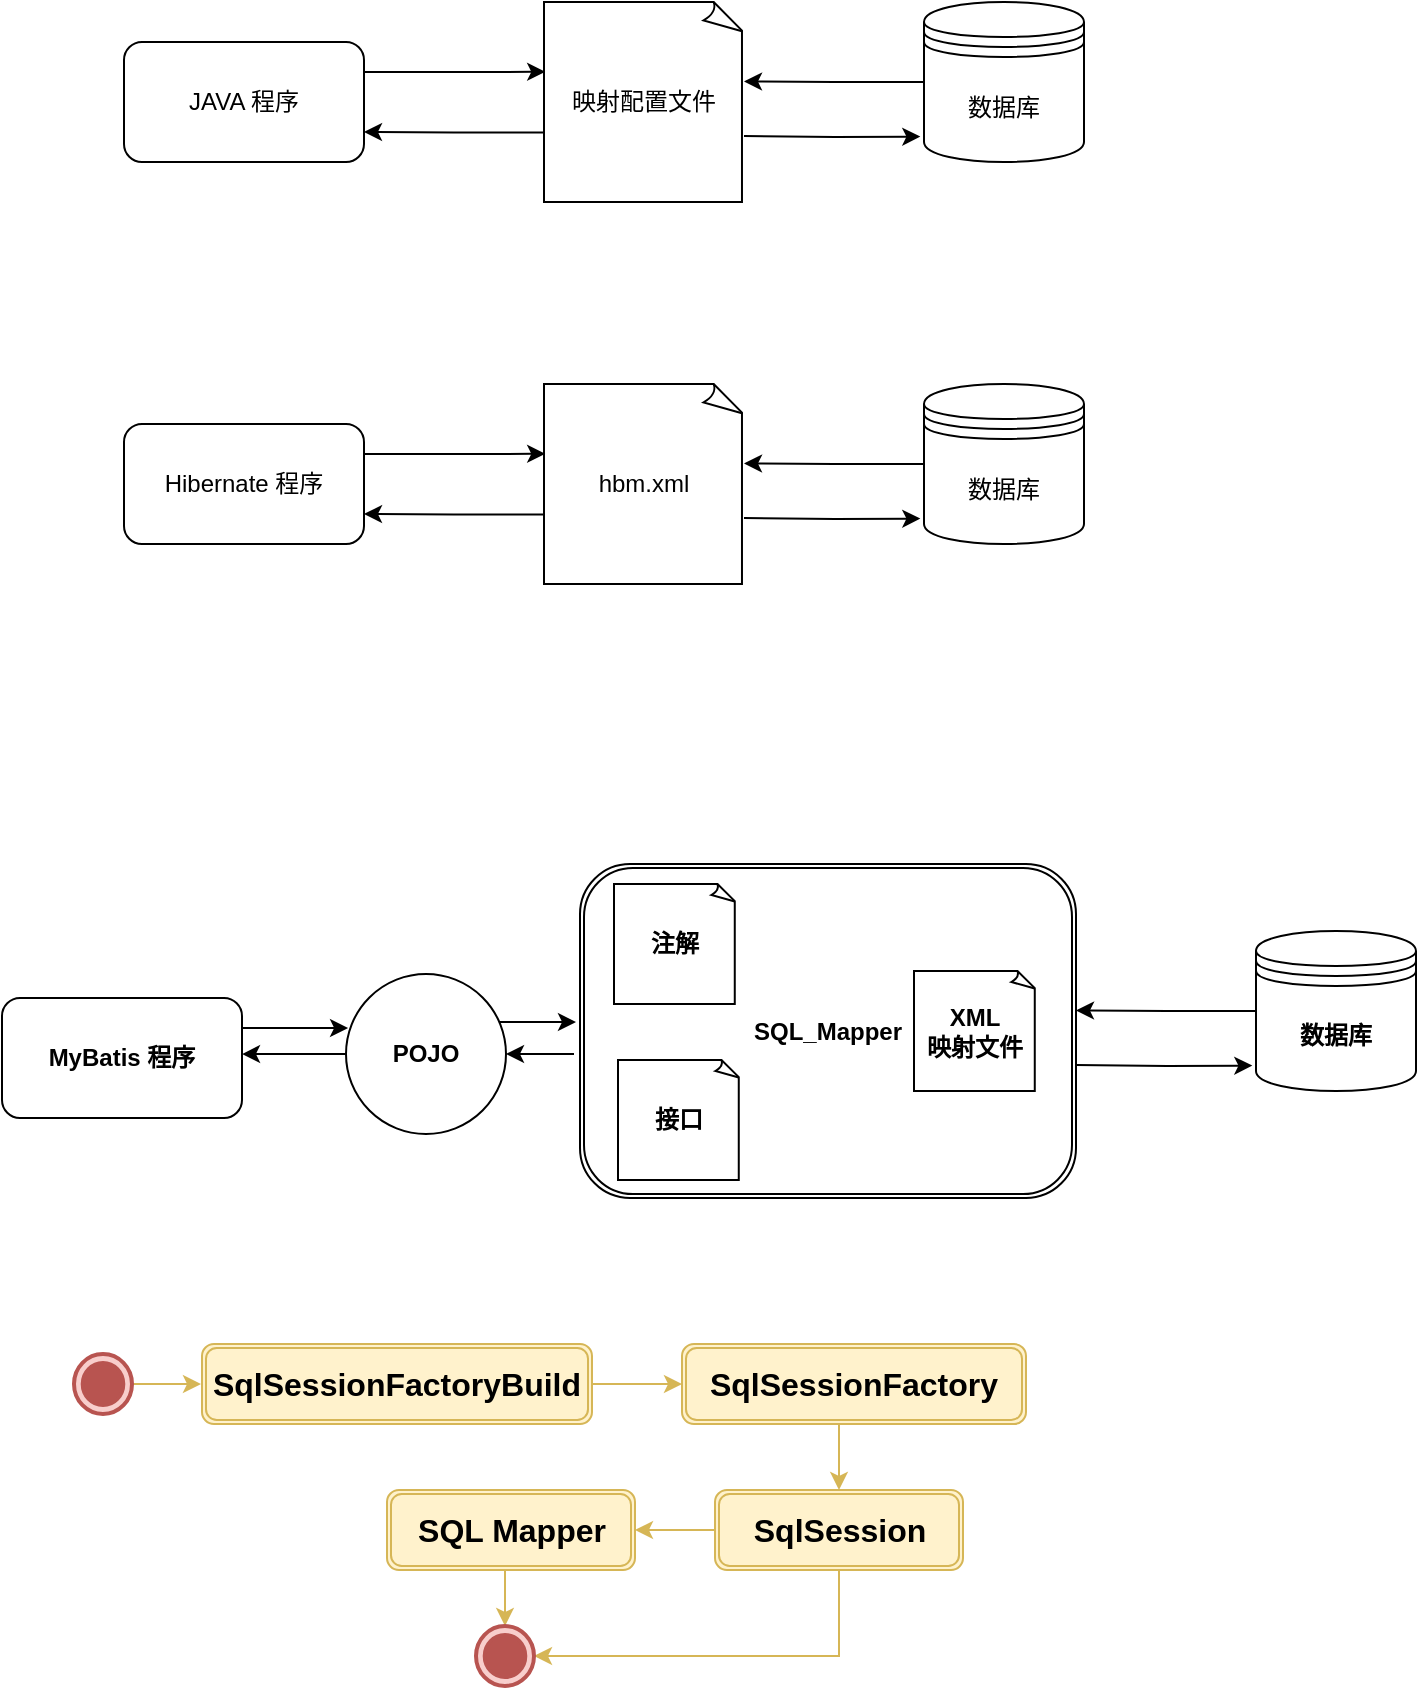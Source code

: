 <mxfile version="13.6.2" type="github">
  <diagram id="DQchyCB_N_H0ZP1r1eAt" name="Page-1">
    <mxGraphModel dx="813" dy="459" grid="0" gridSize="10" guides="1" tooltips="1" connect="1" arrows="1" fold="1" page="1" pageScale="1" pageWidth="827" pageHeight="1169" math="0" shadow="0">
      <root>
        <mxCell id="0" />
        <mxCell id="1" parent="0" />
        <mxCell id="PDq4BTt-HHCtBDdT8FIZ-3" value="映射配置文件" style="whiteSpace=wrap;html=1;shape=mxgraph.basic.document" parent="1" vertex="1">
          <mxGeometry x="330" y="280" width="100" height="100" as="geometry" />
        </mxCell>
        <mxCell id="PDq4BTt-HHCtBDdT8FIZ-10" style="edgeStyle=orthogonalEdgeStyle;rounded=0;orthogonalLoop=1;jettySize=auto;html=1;exitX=0;exitY=0.5;exitDx=0;exitDy=0;entryX=1;entryY=0.397;entryDx=0;entryDy=0;entryPerimeter=0;" parent="1" source="PDq4BTt-HHCtBDdT8FIZ-4" target="PDq4BTt-HHCtBDdT8FIZ-3" edge="1">
          <mxGeometry relative="1" as="geometry" />
        </mxCell>
        <mxCell id="PDq4BTt-HHCtBDdT8FIZ-4" value="数据库" style="shape=datastore;whiteSpace=wrap;html=1;" parent="1" vertex="1">
          <mxGeometry x="520" y="280" width="80" height="80" as="geometry" />
        </mxCell>
        <mxCell id="PDq4BTt-HHCtBDdT8FIZ-6" style="edgeStyle=orthogonalEdgeStyle;rounded=0;orthogonalLoop=1;jettySize=auto;html=1;exitX=1;exitY=0.25;exitDx=0;exitDy=0;entryX=0.006;entryY=0.349;entryDx=0;entryDy=0;entryPerimeter=0;" parent="1" source="PDq4BTt-HHCtBDdT8FIZ-5" target="PDq4BTt-HHCtBDdT8FIZ-3" edge="1">
          <mxGeometry relative="1" as="geometry" />
        </mxCell>
        <mxCell id="PDq4BTt-HHCtBDdT8FIZ-5" value="JAVA 程序" style="rounded=1;whiteSpace=wrap;html=1;" parent="1" vertex="1">
          <mxGeometry x="120" y="300" width="120" height="60" as="geometry" />
        </mxCell>
        <mxCell id="PDq4BTt-HHCtBDdT8FIZ-8" style="edgeStyle=orthogonalEdgeStyle;rounded=0;orthogonalLoop=1;jettySize=auto;html=1;exitX=-0.001;exitY=0.652;exitDx=0;exitDy=0;entryX=1;entryY=0.75;entryDx=0;entryDy=0;exitPerimeter=0;" parent="1" source="PDq4BTt-HHCtBDdT8FIZ-3" target="PDq4BTt-HHCtBDdT8FIZ-5" edge="1">
          <mxGeometry relative="1" as="geometry">
            <mxPoint x="250" y="325.0" as="sourcePoint" />
            <mxPoint x="340.6" y="324.9" as="targetPoint" />
          </mxGeometry>
        </mxCell>
        <mxCell id="PDq4BTt-HHCtBDdT8FIZ-12" style="edgeStyle=orthogonalEdgeStyle;rounded=0;orthogonalLoop=1;jettySize=auto;html=1;entryX=-0.023;entryY=0.841;entryDx=0;entryDy=0;entryPerimeter=0;" parent="1" target="PDq4BTt-HHCtBDdT8FIZ-4" edge="1">
          <mxGeometry relative="1" as="geometry">
            <mxPoint x="430" y="347" as="sourcePoint" />
            <mxPoint x="340.6" y="324.9" as="targetPoint" />
          </mxGeometry>
        </mxCell>
        <mxCell id="PDq4BTt-HHCtBDdT8FIZ-13" value="hbm.xml" style="whiteSpace=wrap;html=1;shape=mxgraph.basic.document" parent="1" vertex="1">
          <mxGeometry x="330" y="471" width="100" height="100" as="geometry" />
        </mxCell>
        <mxCell id="PDq4BTt-HHCtBDdT8FIZ-14" style="edgeStyle=orthogonalEdgeStyle;rounded=0;orthogonalLoop=1;jettySize=auto;html=1;exitX=0;exitY=0.5;exitDx=0;exitDy=0;entryX=1;entryY=0.397;entryDx=0;entryDy=0;entryPerimeter=0;" parent="1" source="PDq4BTt-HHCtBDdT8FIZ-15" target="PDq4BTt-HHCtBDdT8FIZ-13" edge="1">
          <mxGeometry relative="1" as="geometry" />
        </mxCell>
        <mxCell id="PDq4BTt-HHCtBDdT8FIZ-15" value="数据库" style="shape=datastore;whiteSpace=wrap;html=1;" parent="1" vertex="1">
          <mxGeometry x="520" y="471" width="80" height="80" as="geometry" />
        </mxCell>
        <mxCell id="PDq4BTt-HHCtBDdT8FIZ-16" style="edgeStyle=orthogonalEdgeStyle;rounded=0;orthogonalLoop=1;jettySize=auto;html=1;exitX=1;exitY=0.25;exitDx=0;exitDy=0;entryX=0.006;entryY=0.349;entryDx=0;entryDy=0;entryPerimeter=0;" parent="1" source="PDq4BTt-HHCtBDdT8FIZ-17" target="PDq4BTt-HHCtBDdT8FIZ-13" edge="1">
          <mxGeometry relative="1" as="geometry" />
        </mxCell>
        <mxCell id="PDq4BTt-HHCtBDdT8FIZ-17" value="Hibernate 程序" style="rounded=1;whiteSpace=wrap;html=1;" parent="1" vertex="1">
          <mxGeometry x="120" y="491" width="120" height="60" as="geometry" />
        </mxCell>
        <mxCell id="PDq4BTt-HHCtBDdT8FIZ-18" style="edgeStyle=orthogonalEdgeStyle;rounded=0;orthogonalLoop=1;jettySize=auto;html=1;exitX=-0.001;exitY=0.652;exitDx=0;exitDy=0;entryX=1;entryY=0.75;entryDx=0;entryDy=0;exitPerimeter=0;" parent="1" source="PDq4BTt-HHCtBDdT8FIZ-13" target="PDq4BTt-HHCtBDdT8FIZ-17" edge="1">
          <mxGeometry relative="1" as="geometry">
            <mxPoint x="250" y="516.0" as="sourcePoint" />
            <mxPoint x="340.6" y="515.9" as="targetPoint" />
          </mxGeometry>
        </mxCell>
        <mxCell id="PDq4BTt-HHCtBDdT8FIZ-19" style="edgeStyle=orthogonalEdgeStyle;rounded=0;orthogonalLoop=1;jettySize=auto;html=1;entryX=-0.023;entryY=0.841;entryDx=0;entryDy=0;entryPerimeter=0;" parent="1" target="PDq4BTt-HHCtBDdT8FIZ-15" edge="1">
          <mxGeometry relative="1" as="geometry">
            <mxPoint x="430" y="538" as="sourcePoint" />
            <mxPoint x="340.6" y="515.9" as="targetPoint" />
          </mxGeometry>
        </mxCell>
        <mxCell id="-X2p7qLgVFRKAw1nEmmo-4" style="edgeStyle=orthogonalEdgeStyle;rounded=0;orthogonalLoop=1;jettySize=auto;html=1;exitX=1;exitY=0.25;exitDx=0;exitDy=0;entryX=0.013;entryY=0.338;entryDx=0;entryDy=0;entryPerimeter=0;fontStyle=1" parent="1" source="-X2p7qLgVFRKAw1nEmmo-2" target="-X2p7qLgVFRKAw1nEmmo-3" edge="1">
          <mxGeometry relative="1" as="geometry" />
        </mxCell>
        <mxCell id="-X2p7qLgVFRKAw1nEmmo-2" value="MyBatis&amp;nbsp;程序" style="rounded=1;whiteSpace=wrap;html=1;fontStyle=1" parent="1" vertex="1">
          <mxGeometry x="59" y="778" width="120" height="60" as="geometry" />
        </mxCell>
        <mxCell id="-X2p7qLgVFRKAw1nEmmo-5" style="edgeStyle=orthogonalEdgeStyle;rounded=0;orthogonalLoop=1;jettySize=auto;html=1;exitX=0;exitY=0.5;exitDx=0;exitDy=0;entryX=1;entryY=0.467;entryDx=0;entryDy=0;entryPerimeter=0;fontStyle=1" parent="1" source="-X2p7qLgVFRKAw1nEmmo-3" target="-X2p7qLgVFRKAw1nEmmo-2" edge="1">
          <mxGeometry relative="1" as="geometry">
            <mxPoint x="186" y="806" as="targetPoint" />
          </mxGeometry>
        </mxCell>
        <mxCell id="-X2p7qLgVFRKAw1nEmmo-3" value="POJO" style="ellipse;whiteSpace=wrap;html=1;aspect=fixed;fontStyle=1" parent="1" vertex="1">
          <mxGeometry x="231" y="766" width="80" height="80" as="geometry" />
        </mxCell>
        <mxCell id="-X2p7qLgVFRKAw1nEmmo-6" value="SQL_Mapper" style="shape=ext;double=1;rounded=1;whiteSpace=wrap;html=1;fontStyle=1" parent="1" vertex="1">
          <mxGeometry x="348" y="711" width="248" height="167" as="geometry" />
        </mxCell>
        <mxCell id="-X2p7qLgVFRKAw1nEmmo-7" value="注解" style="whiteSpace=wrap;html=1;shape=mxgraph.basic.document;fontStyle=1" parent="1" vertex="1">
          <mxGeometry x="365" y="721" width="61" height="60" as="geometry" />
        </mxCell>
        <mxCell id="-X2p7qLgVFRKAw1nEmmo-8" value="接口" style="whiteSpace=wrap;html=1;shape=mxgraph.basic.document;fontStyle=1" parent="1" vertex="1">
          <mxGeometry x="367" y="809" width="61" height="60" as="geometry" />
        </mxCell>
        <mxCell id="-X2p7qLgVFRKAw1nEmmo-9" value="XML&lt;br&gt;映射文件" style="whiteSpace=wrap;html=1;shape=mxgraph.basic.document;fontStyle=1" parent="1" vertex="1">
          <mxGeometry x="515" y="764.5" width="61" height="60" as="geometry" />
        </mxCell>
        <mxCell id="-X2p7qLgVFRKAw1nEmmo-10" style="edgeStyle=orthogonalEdgeStyle;rounded=0;orthogonalLoop=1;jettySize=auto;html=1;exitX=0;exitY=0.5;exitDx=0;exitDy=0;entryX=1;entryY=0.397;entryDx=0;entryDy=0;entryPerimeter=0;fontStyle=1" parent="1" source="-X2p7qLgVFRKAw1nEmmo-11" edge="1">
          <mxGeometry relative="1" as="geometry">
            <mxPoint x="596" y="784.2" as="targetPoint" />
          </mxGeometry>
        </mxCell>
        <mxCell id="-X2p7qLgVFRKAw1nEmmo-11" value="数据库" style="shape=datastore;whiteSpace=wrap;html=1;fontStyle=1" parent="1" vertex="1">
          <mxGeometry x="686" y="744.5" width="80" height="80" as="geometry" />
        </mxCell>
        <mxCell id="-X2p7qLgVFRKAw1nEmmo-12" style="edgeStyle=orthogonalEdgeStyle;rounded=0;orthogonalLoop=1;jettySize=auto;html=1;entryX=-0.023;entryY=0.841;entryDx=0;entryDy=0;entryPerimeter=0;fontStyle=1" parent="1" target="-X2p7qLgVFRKAw1nEmmo-11" edge="1">
          <mxGeometry relative="1" as="geometry">
            <mxPoint x="596" y="811.5" as="sourcePoint" />
            <mxPoint x="506.6" y="789.4" as="targetPoint" />
          </mxGeometry>
        </mxCell>
        <mxCell id="-X2p7qLgVFRKAw1nEmmo-16" style="edgeStyle=orthogonalEdgeStyle;rounded=0;orthogonalLoop=1;jettySize=auto;html=1;entryX=1;entryY=0.467;entryDx=0;entryDy=0;entryPerimeter=0;fontStyle=1" parent="1" edge="1">
          <mxGeometry relative="1" as="geometry">
            <mxPoint x="311" y="805.73" as="targetPoint" />
            <mxPoint x="345" y="806" as="sourcePoint" />
          </mxGeometry>
        </mxCell>
        <mxCell id="-X2p7qLgVFRKAw1nEmmo-20" style="edgeStyle=orthogonalEdgeStyle;rounded=0;orthogonalLoop=1;jettySize=auto;html=1;fontStyle=1" parent="1" edge="1">
          <mxGeometry relative="1" as="geometry">
            <mxPoint x="308" y="790" as="sourcePoint" />
            <mxPoint x="346" y="790" as="targetPoint" />
          </mxGeometry>
        </mxCell>
        <mxCell id="ru8U28O8k-W-mlzTsOYO-4" value="" style="edgeStyle=orthogonalEdgeStyle;rounded=0;orthogonalLoop=1;jettySize=auto;html=1;fontSize=16;fontStyle=1;fillColor=#fff2cc;strokeColor=#d6b656;" parent="1" source="ru8U28O8k-W-mlzTsOYO-2" edge="1">
          <mxGeometry relative="1" as="geometry">
            <mxPoint x="158.5" y="971" as="targetPoint" />
          </mxGeometry>
        </mxCell>
        <mxCell id="ru8U28O8k-W-mlzTsOYO-2" value="" style="verticalLabelPosition=bottom;html=1;verticalAlign=top;strokeWidth=2;shape=mxgraph.lean_mapping.sequenced_pull_ball;fontSize=16;fontStyle=1;fillColor=#f8cecc;strokeColor=#b85450;" parent="1" vertex="1">
          <mxGeometry x="95" y="956" width="29" height="30" as="geometry" />
        </mxCell>
        <mxCell id="mpQB9-q-vJA9ni_u1-BV-3" style="edgeStyle=orthogonalEdgeStyle;rounded=0;orthogonalLoop=1;jettySize=auto;html=1;exitX=1;exitY=0.5;exitDx=0;exitDy=0;fontSize=16;fontStyle=1;fillColor=#fff2cc;strokeColor=#d6b656;" edge="1" parent="1" source="mpQB9-q-vJA9ni_u1-BV-2">
          <mxGeometry relative="1" as="geometry">
            <mxPoint x="338" y="971" as="targetPoint" />
          </mxGeometry>
        </mxCell>
        <mxCell id="mpQB9-q-vJA9ni_u1-BV-16" style="edgeStyle=orthogonalEdgeStyle;rounded=0;orthogonalLoop=1;jettySize=auto;html=1;exitX=1;exitY=0.5;exitDx=0;exitDy=0;entryX=0;entryY=0.5;entryDx=0;entryDy=0;fontSize=16;fillColor=#fff2cc;strokeColor=#d6b656;" edge="1" parent="1" source="mpQB9-q-vJA9ni_u1-BV-2" target="mpQB9-q-vJA9ni_u1-BV-6">
          <mxGeometry relative="1" as="geometry" />
        </mxCell>
        <mxCell id="mpQB9-q-vJA9ni_u1-BV-2" value="&lt;span style=&quot;font-size: 16px;&quot;&gt;SqlSessionFactoryBuild&lt;/span&gt;" style="shape=ext;double=1;rounded=1;whiteSpace=wrap;html=1;fontSize=16;fontStyle=1;fillColor=#fff2cc;strokeColor=#d6b656;" vertex="1" parent="1">
          <mxGeometry x="159" y="951" width="195" height="40" as="geometry" />
        </mxCell>
        <mxCell id="mpQB9-q-vJA9ni_u1-BV-8" style="edgeStyle=orthogonalEdgeStyle;rounded=0;orthogonalLoop=1;jettySize=auto;html=1;exitX=0.5;exitY=1;exitDx=0;exitDy=0;entryX=0.5;entryY=0;entryDx=0;entryDy=0;fontSize=16;fontStyle=1;fillColor=#fff2cc;strokeColor=#d6b656;" edge="1" parent="1" source="mpQB9-q-vJA9ni_u1-BV-6" target="mpQB9-q-vJA9ni_u1-BV-7">
          <mxGeometry relative="1" as="geometry" />
        </mxCell>
        <mxCell id="mpQB9-q-vJA9ni_u1-BV-6" value="&lt;span style=&quot;font-size: 16px;&quot;&gt;SqlSessionFactory&lt;/span&gt;" style="shape=ext;double=1;rounded=1;whiteSpace=wrap;html=1;fontSize=16;fontStyle=1;fillColor=#fff2cc;strokeColor=#d6b656;" vertex="1" parent="1">
          <mxGeometry x="399" y="951" width="172" height="40" as="geometry" />
        </mxCell>
        <mxCell id="mpQB9-q-vJA9ni_u1-BV-10" style="edgeStyle=orthogonalEdgeStyle;rounded=0;orthogonalLoop=1;jettySize=auto;html=1;exitX=0;exitY=0.5;exitDx=0;exitDy=0;fontSize=16;fontStyle=1;fillColor=#fff2cc;strokeColor=#d6b656;" edge="1" parent="1" source="mpQB9-q-vJA9ni_u1-BV-7" target="mpQB9-q-vJA9ni_u1-BV-9">
          <mxGeometry relative="1" as="geometry" />
        </mxCell>
        <mxCell id="mpQB9-q-vJA9ni_u1-BV-13" style="edgeStyle=orthogonalEdgeStyle;rounded=0;orthogonalLoop=1;jettySize=auto;html=1;exitX=0.5;exitY=1;exitDx=0;exitDy=0;entryX=1;entryY=0.5;entryDx=0;entryDy=0;fontSize=16;fontStyle=1;fillColor=#fff2cc;strokeColor=#d6b656;" edge="1" parent="1" source="mpQB9-q-vJA9ni_u1-BV-7" target="mpQB9-q-vJA9ni_u1-BV-11">
          <mxGeometry relative="1" as="geometry" />
        </mxCell>
        <mxCell id="mpQB9-q-vJA9ni_u1-BV-7" value="&lt;span style=&quot;font-size: 16px;&quot;&gt;SqlSession&lt;/span&gt;" style="shape=ext;double=1;rounded=1;whiteSpace=wrap;html=1;fontSize=16;fontStyle=1;fillColor=#fff2cc;strokeColor=#d6b656;" vertex="1" parent="1">
          <mxGeometry x="415.5" y="1024" width="124" height="40" as="geometry" />
        </mxCell>
        <mxCell id="mpQB9-q-vJA9ni_u1-BV-12" style="edgeStyle=orthogonalEdgeStyle;rounded=0;orthogonalLoop=1;jettySize=auto;html=1;exitX=0.5;exitY=1;exitDx=0;exitDy=0;entryX=0.5;entryY=0;entryDx=0;entryDy=0;fontSize=16;fontStyle=1;fillColor=#fff2cc;strokeColor=#d6b656;" edge="1" parent="1" source="mpQB9-q-vJA9ni_u1-BV-9" target="mpQB9-q-vJA9ni_u1-BV-11">
          <mxGeometry relative="1" as="geometry" />
        </mxCell>
        <mxCell id="mpQB9-q-vJA9ni_u1-BV-9" value="&lt;span style=&quot;font-size: 16px;&quot;&gt;SQL Mapper&lt;/span&gt;" style="shape=ext;double=1;rounded=1;whiteSpace=wrap;html=1;fontSize=16;fontStyle=1;fillColor=#fff2cc;strokeColor=#d6b656;" vertex="1" parent="1">
          <mxGeometry x="251.5" y="1024" width="124" height="40" as="geometry" />
        </mxCell>
        <mxCell id="mpQB9-q-vJA9ni_u1-BV-11" value="" style="verticalLabelPosition=bottom;html=1;verticalAlign=top;strokeWidth=2;shape=mxgraph.lean_mapping.sequenced_pull_ball;fontSize=16;fontStyle=1;fillColor=#f8cecc;strokeColor=#b85450;" vertex="1" parent="1">
          <mxGeometry x="296" y="1092" width="29" height="30" as="geometry" />
        </mxCell>
      </root>
    </mxGraphModel>
  </diagram>
</mxfile>
